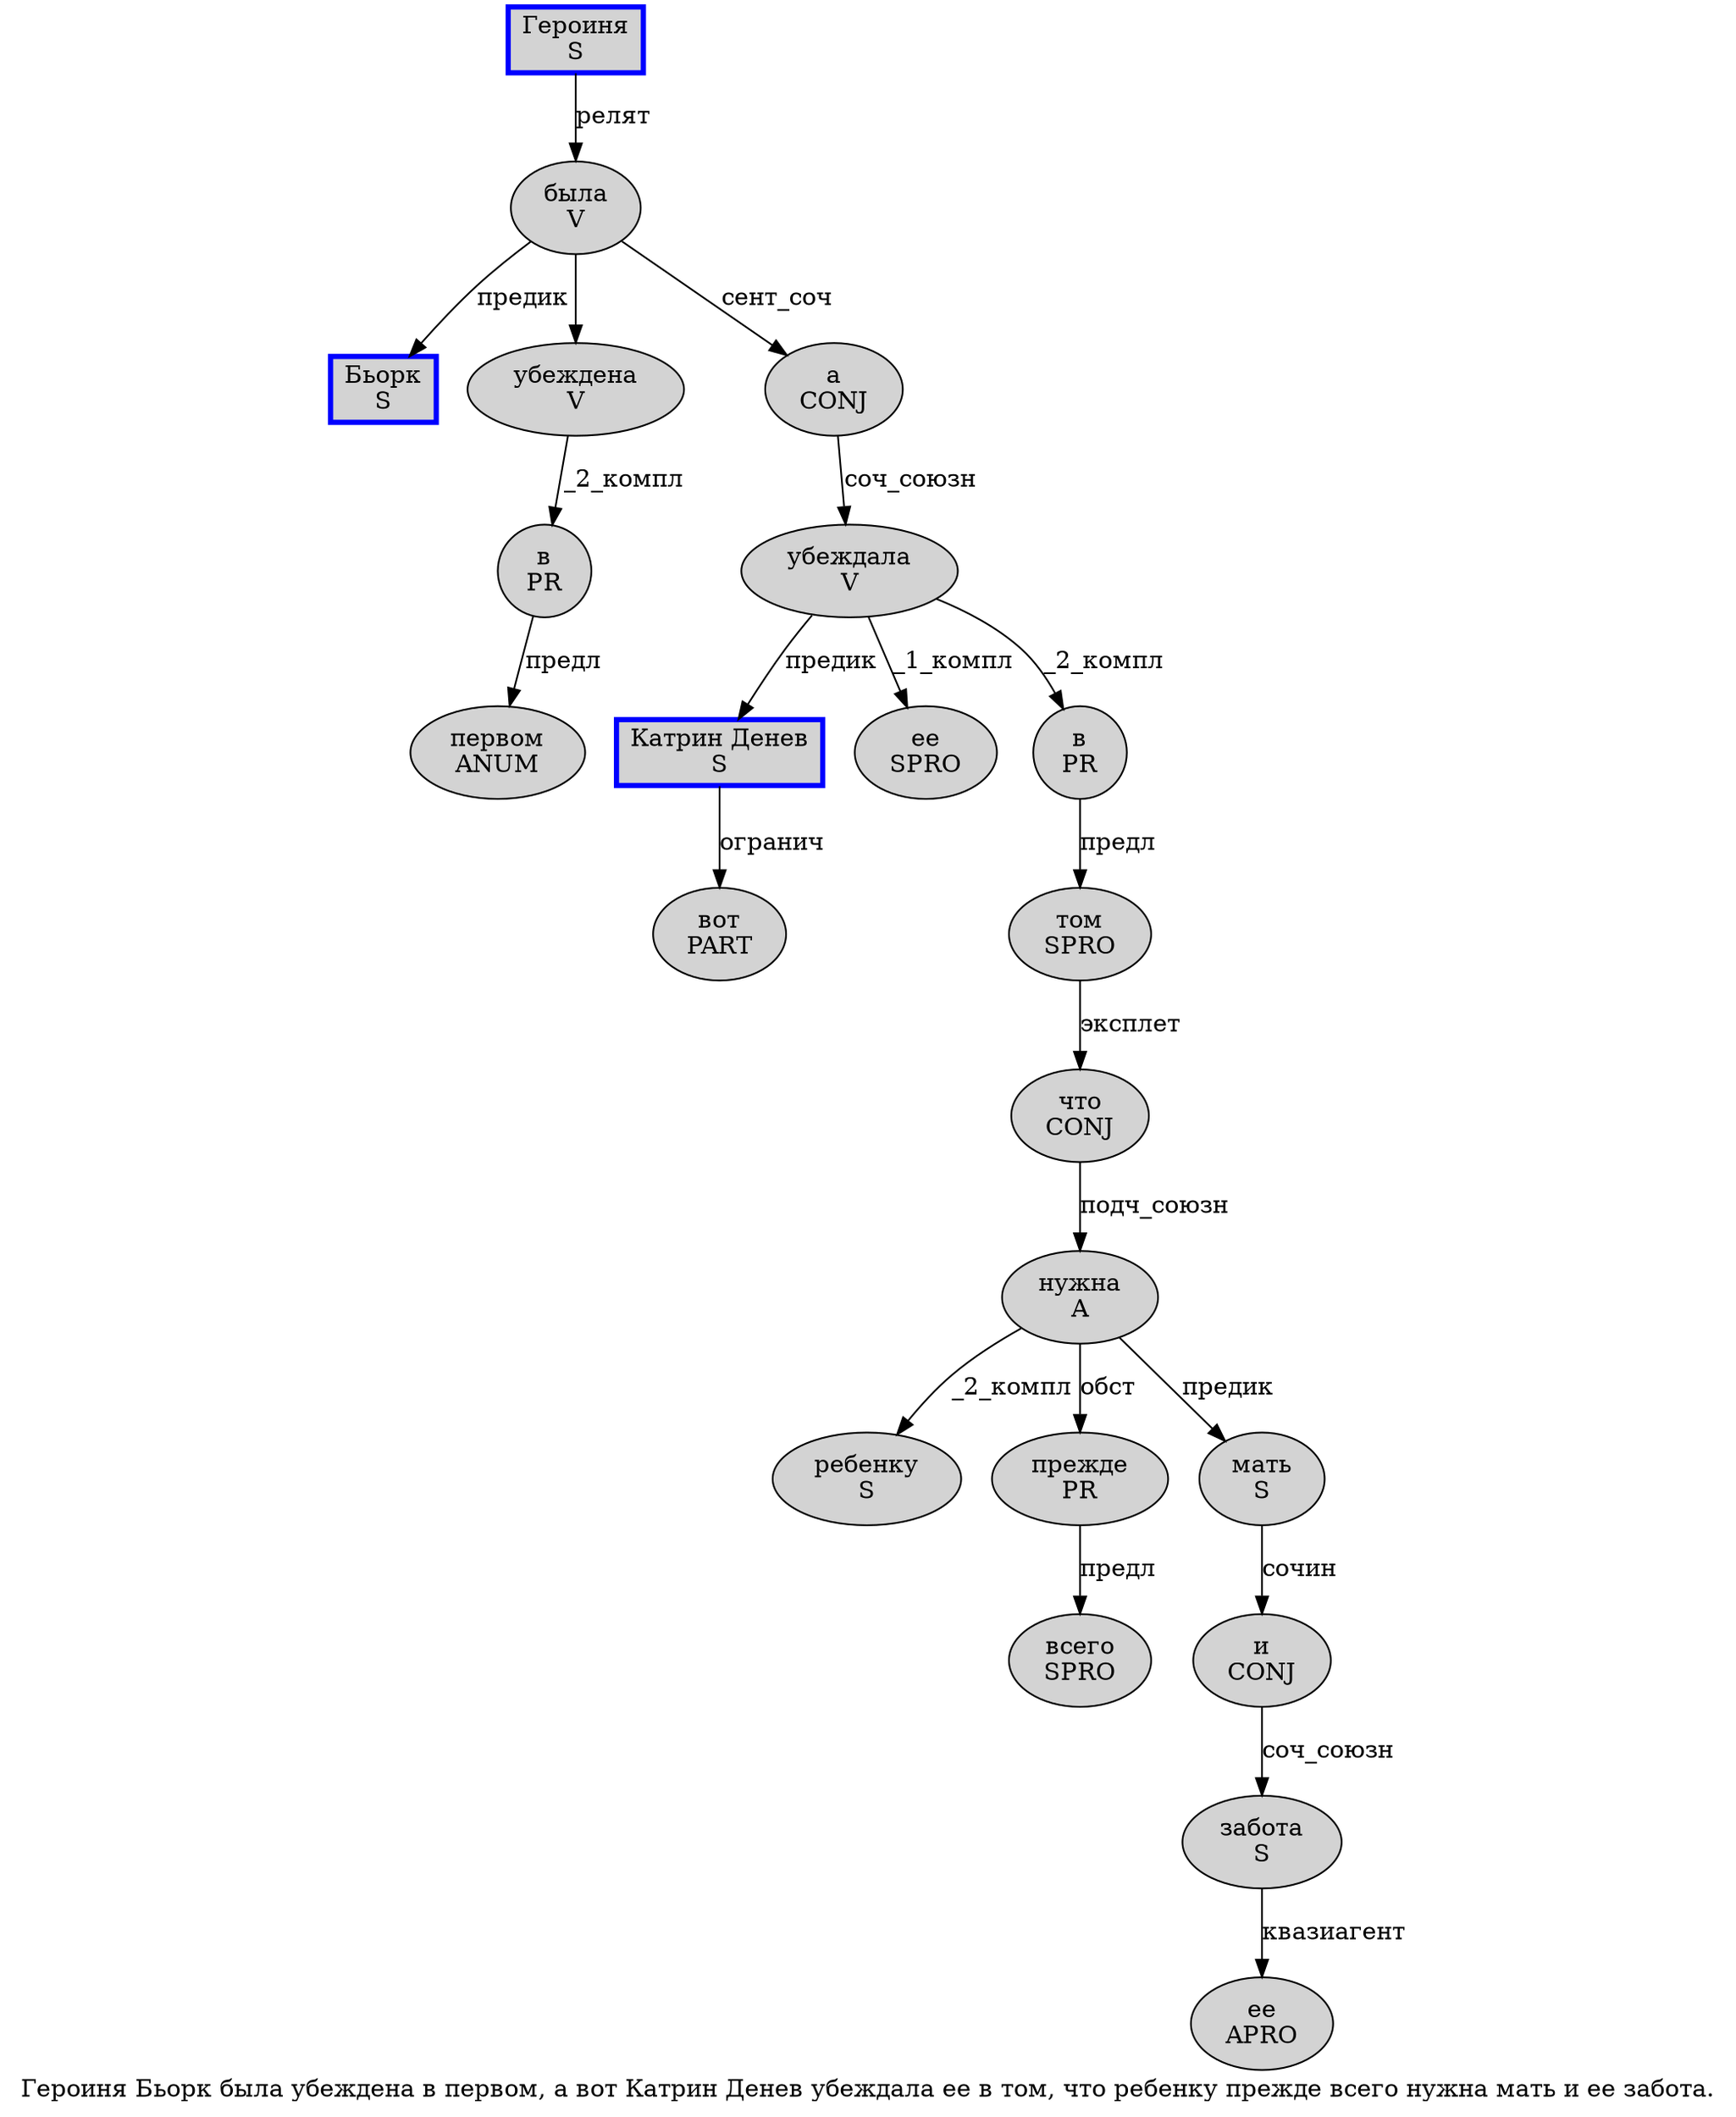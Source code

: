 digraph SENTENCE_1782 {
	graph [label="Героиня Бьорк была убеждена в первом, а вот Катрин Денев убеждала ее в том, что ребенку прежде всего нужна мать и ее забота."]
	node [style=filled]
		0 [label="Героиня
S" color=blue fillcolor=lightgray penwidth=3 shape=box]
		1 [label="Бьорк
S" color=blue fillcolor=lightgray penwidth=3 shape=box]
		2 [label="была
V" color="" fillcolor=lightgray penwidth=1 shape=ellipse]
		3 [label="убеждена
V" color="" fillcolor=lightgray penwidth=1 shape=ellipse]
		4 [label="в
PR" color="" fillcolor=lightgray penwidth=1 shape=ellipse]
		5 [label="первом
ANUM" color="" fillcolor=lightgray penwidth=1 shape=ellipse]
		7 [label="а
CONJ" color="" fillcolor=lightgray penwidth=1 shape=ellipse]
		8 [label="вот
PART" color="" fillcolor=lightgray penwidth=1 shape=ellipse]
		9 [label="Катрин Денев
S" color=blue fillcolor=lightgray penwidth=3 shape=box]
		10 [label="убеждала
V" color="" fillcolor=lightgray penwidth=1 shape=ellipse]
		11 [label="ее
SPRO" color="" fillcolor=lightgray penwidth=1 shape=ellipse]
		12 [label="в
PR" color="" fillcolor=lightgray penwidth=1 shape=ellipse]
		13 [label="том
SPRO" color="" fillcolor=lightgray penwidth=1 shape=ellipse]
		15 [label="что
CONJ" color="" fillcolor=lightgray penwidth=1 shape=ellipse]
		16 [label="ребенку
S" color="" fillcolor=lightgray penwidth=1 shape=ellipse]
		17 [label="прежде
PR" color="" fillcolor=lightgray penwidth=1 shape=ellipse]
		18 [label="всего
SPRO" color="" fillcolor=lightgray penwidth=1 shape=ellipse]
		19 [label="нужна
A" color="" fillcolor=lightgray penwidth=1 shape=ellipse]
		20 [label="мать
S" color="" fillcolor=lightgray penwidth=1 shape=ellipse]
		21 [label="и
CONJ" color="" fillcolor=lightgray penwidth=1 shape=ellipse]
		22 [label="ее
APRO" color="" fillcolor=lightgray penwidth=1 shape=ellipse]
		23 [label="забота
S" color="" fillcolor=lightgray penwidth=1 shape=ellipse]
			0 -> 2 [label="релят"]
			4 -> 5 [label="предл"]
			15 -> 19 [label="подч_союзн"]
			17 -> 18 [label="предл"]
			2 -> 1 [label="предик"]
			2 -> 3
			2 -> 7 [label="сент_соч"]
			12 -> 13 [label="предл"]
			10 -> 9 [label="предик"]
			10 -> 11 [label="_1_компл"]
			10 -> 12 [label="_2_компл"]
			23 -> 22 [label="квазиагент"]
			7 -> 10 [label="соч_союзн"]
			20 -> 21 [label="сочин"]
			3 -> 4 [label="_2_компл"]
			13 -> 15 [label="эксплет"]
			9 -> 8 [label="огранич"]
			19 -> 16 [label="_2_компл"]
			19 -> 17 [label="обст"]
			19 -> 20 [label="предик"]
			21 -> 23 [label="соч_союзн"]
}